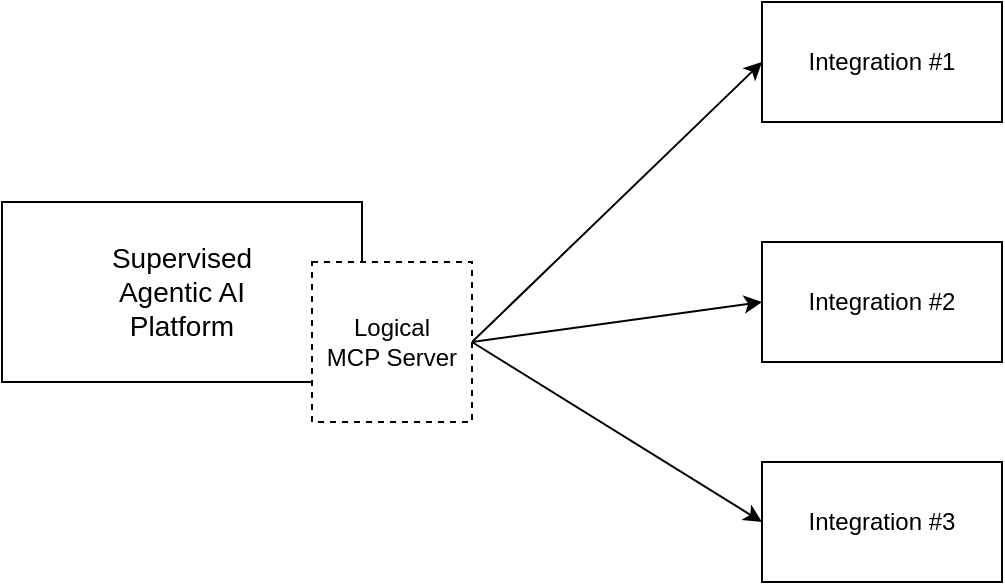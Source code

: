 <mxfile version="27.0.1">
  <diagram name="Page-1" id="5RvBNvhsf5XZX_KKaHVk">
    <mxGraphModel dx="947" dy="598" grid="1" gridSize="10" guides="1" tooltips="1" connect="1" arrows="1" fold="1" page="1" pageScale="1" pageWidth="850" pageHeight="1100" math="0" shadow="0">
      <root>
        <mxCell id="0" />
        <mxCell id="1" parent="0" />
        <mxCell id="Q5_4DgrGPyShC4u1GyPg-1" value="&lt;font style=&quot;font-size: 14px;&quot;&gt;Supervised&lt;/font&gt;&lt;div&gt;&lt;font style=&quot;font-size: 14px;&quot;&gt;Agentic AI&lt;/font&gt;&lt;/div&gt;&lt;div&gt;&lt;font style=&quot;font-size: 14px;&quot;&gt;Platform&lt;/font&gt;&lt;/div&gt;" style="rounded=0;whiteSpace=wrap;html=1;" vertex="1" parent="1">
          <mxGeometry x="230" y="270" width="180" height="90" as="geometry" />
        </mxCell>
        <mxCell id="Q5_4DgrGPyShC4u1GyPg-6" style="rounded=0;orthogonalLoop=1;jettySize=auto;html=1;exitX=1;exitY=0.5;exitDx=0;exitDy=0;entryX=0;entryY=0.5;entryDx=0;entryDy=0;" edge="1" parent="1" source="Q5_4DgrGPyShC4u1GyPg-2" target="Q5_4DgrGPyShC4u1GyPg-3">
          <mxGeometry relative="1" as="geometry" />
        </mxCell>
        <mxCell id="Q5_4DgrGPyShC4u1GyPg-7" style="rounded=0;orthogonalLoop=1;jettySize=auto;html=1;exitX=1;exitY=0.5;exitDx=0;exitDy=0;entryX=0;entryY=0.5;entryDx=0;entryDy=0;" edge="1" parent="1" source="Q5_4DgrGPyShC4u1GyPg-2" target="Q5_4DgrGPyShC4u1GyPg-4">
          <mxGeometry relative="1" as="geometry" />
        </mxCell>
        <mxCell id="Q5_4DgrGPyShC4u1GyPg-8" style="rounded=0;orthogonalLoop=1;jettySize=auto;html=1;exitX=1;exitY=0.5;exitDx=0;exitDy=0;entryX=0;entryY=0.5;entryDx=0;entryDy=0;" edge="1" parent="1" source="Q5_4DgrGPyShC4u1GyPg-2" target="Q5_4DgrGPyShC4u1GyPg-5">
          <mxGeometry relative="1" as="geometry" />
        </mxCell>
        <mxCell id="Q5_4DgrGPyShC4u1GyPg-2" value="Logical&lt;div&gt;MCP Server&lt;/div&gt;" style="whiteSpace=wrap;html=1;aspect=fixed;dashed=1;" vertex="1" parent="1">
          <mxGeometry x="385" y="300" width="80" height="80" as="geometry" />
        </mxCell>
        <mxCell id="Q5_4DgrGPyShC4u1GyPg-3" value="Integration #1" style="rounded=0;whiteSpace=wrap;html=1;" vertex="1" parent="1">
          <mxGeometry x="610" y="170" width="120" height="60" as="geometry" />
        </mxCell>
        <mxCell id="Q5_4DgrGPyShC4u1GyPg-4" value="Integration #2" style="rounded=0;whiteSpace=wrap;html=1;" vertex="1" parent="1">
          <mxGeometry x="610" y="290" width="120" height="60" as="geometry" />
        </mxCell>
        <mxCell id="Q5_4DgrGPyShC4u1GyPg-5" value="Integration #3" style="rounded=0;whiteSpace=wrap;html=1;" vertex="1" parent="1">
          <mxGeometry x="610" y="400" width="120" height="60" as="geometry" />
        </mxCell>
      </root>
    </mxGraphModel>
  </diagram>
</mxfile>
